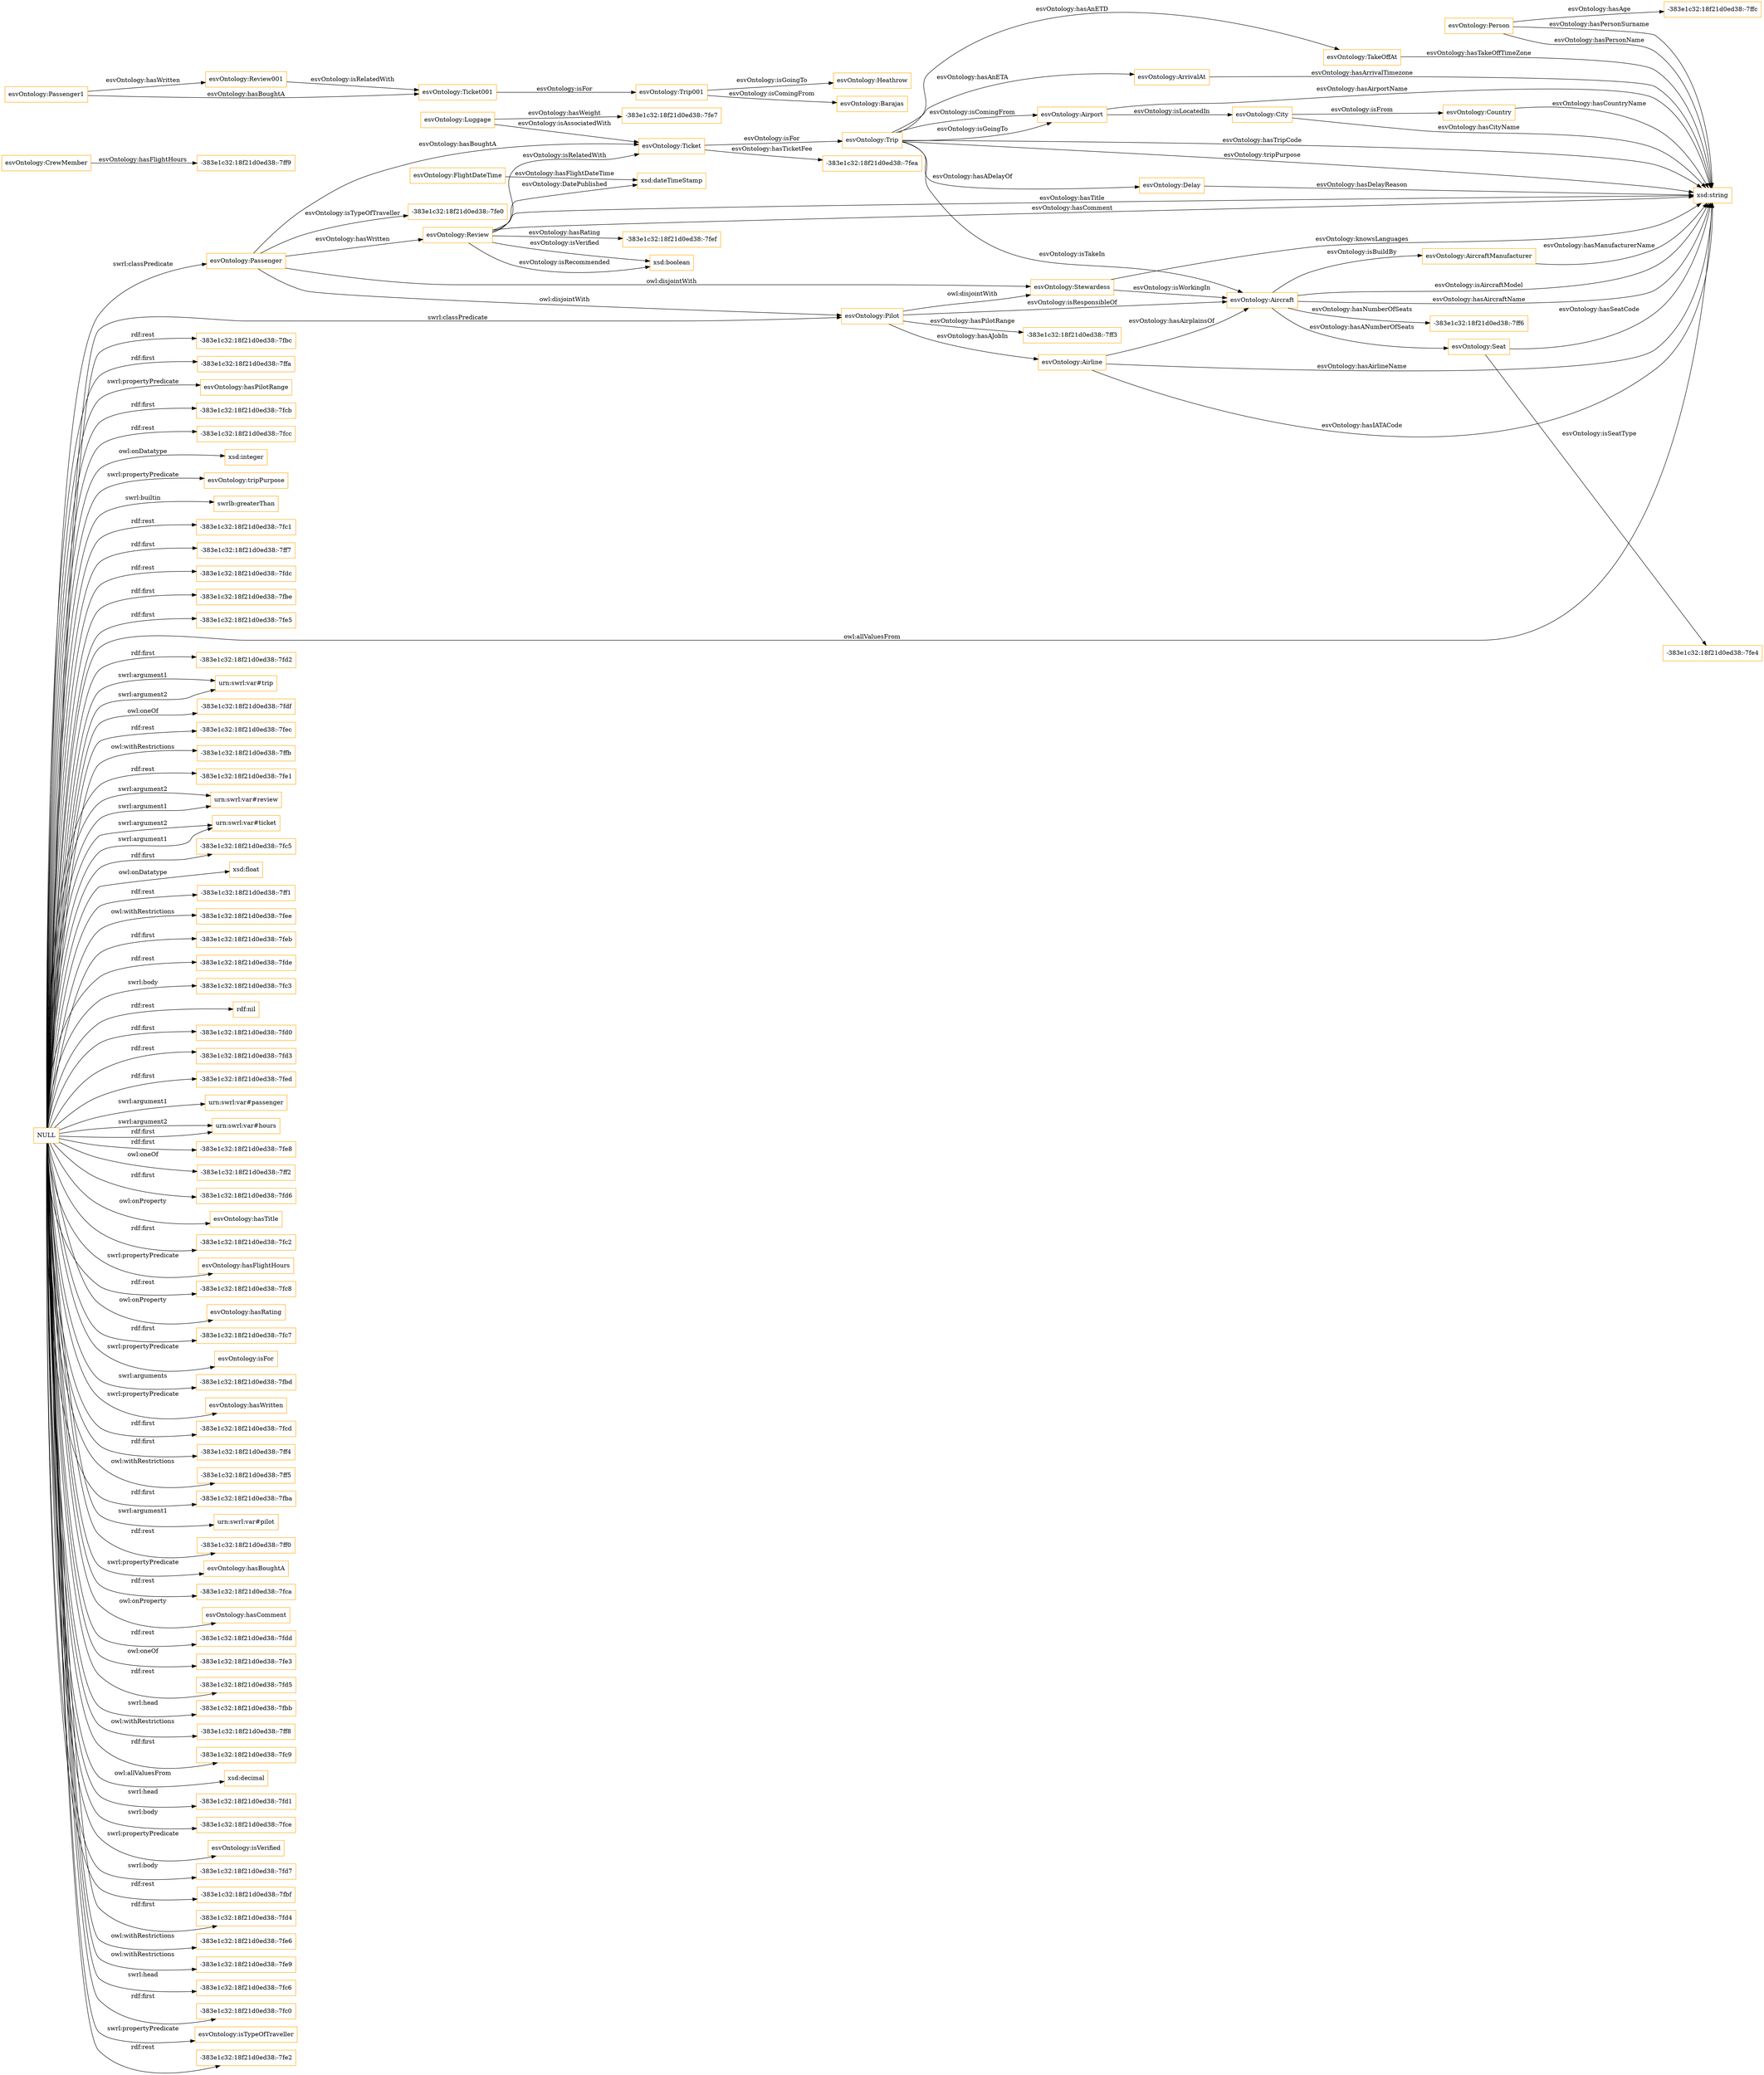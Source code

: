 digraph ar2dtool_diagram { 
rankdir=LR;
size="1501"
node [shape = rectangle, color="orange"]; "esvOntology:Delay" "esvOntology:FlightDateTime" "esvOntology:CrewMember" "esvOntology:City" "esvOntology:Person" "esvOntology:AircraftManufacturer" "esvOntology:Aircraft" "esvOntology:Review" "esvOntology:Trip" "esvOntology:Passenger" "esvOntology:Seat" "esvOntology:TakeOffAt" "esvOntology:Pilot" "esvOntology:Airline" "esvOntology:ArrivalAt" "esvOntology:Country" "esvOntology:Ticket" "esvOntology:Airport" "esvOntology:Luggage" "esvOntology:Stewardess" ; /*classes style*/
	"NULL" -> "-383e1c32:18f21d0ed38:-7fbc" [ label = "rdf:rest" ];
	"NULL" -> "-383e1c32:18f21d0ed38:-7ffa" [ label = "rdf:first" ];
	"NULL" -> "esvOntology:hasPilotRange" [ label = "swrl:propertyPredicate" ];
	"NULL" -> "-383e1c32:18f21d0ed38:-7fcb" [ label = "rdf:first" ];
	"NULL" -> "-383e1c32:18f21d0ed38:-7fcc" [ label = "rdf:rest" ];
	"NULL" -> "xsd:integer" [ label = "owl:onDatatype" ];
	"NULL" -> "esvOntology:tripPurpose" [ label = "swrl:propertyPredicate" ];
	"NULL" -> "swrlb:greaterThan" [ label = "swrl:builtin" ];
	"NULL" -> "-383e1c32:18f21d0ed38:-7fc1" [ label = "rdf:rest" ];
	"NULL" -> "-383e1c32:18f21d0ed38:-7ff7" [ label = "rdf:first" ];
	"NULL" -> "-383e1c32:18f21d0ed38:-7fdc" [ label = "rdf:rest" ];
	"NULL" -> "-383e1c32:18f21d0ed38:-7fbe" [ label = "rdf:first" ];
	"NULL" -> "-383e1c32:18f21d0ed38:-7fe5" [ label = "rdf:first" ];
	"NULL" -> "xsd:string" [ label = "owl:allValuesFrom" ];
	"NULL" -> "-383e1c32:18f21d0ed38:-7fd2" [ label = "rdf:first" ];
	"NULL" -> "urn:swrl:var#trip" [ label = "swrl:argument2" ];
	"NULL" -> "-383e1c32:18f21d0ed38:-7fdf" [ label = "owl:oneOf" ];
	"NULL" -> "-383e1c32:18f21d0ed38:-7fec" [ label = "rdf:rest" ];
	"NULL" -> "-383e1c32:18f21d0ed38:-7ffb" [ label = "owl:withRestrictions" ];
	"NULL" -> "-383e1c32:18f21d0ed38:-7fe1" [ label = "rdf:rest" ];
	"NULL" -> "esvOntology:Passenger" [ label = "swrl:classPredicate" ];
	"NULL" -> "urn:swrl:var#review" [ label = "swrl:argument1" ];
	"NULL" -> "urn:swrl:var#ticket" [ label = "swrl:argument1" ];
	"NULL" -> "urn:swrl:var#ticket" [ label = "swrl:argument2" ];
	"NULL" -> "-383e1c32:18f21d0ed38:-7fc5" [ label = "rdf:first" ];
	"NULL" -> "xsd:float" [ label = "owl:onDatatype" ];
	"NULL" -> "-383e1c32:18f21d0ed38:-7ff1" [ label = "rdf:rest" ];
	"NULL" -> "-383e1c32:18f21d0ed38:-7fee" [ label = "owl:withRestrictions" ];
	"NULL" -> "-383e1c32:18f21d0ed38:-7feb" [ label = "rdf:first" ];
	"NULL" -> "-383e1c32:18f21d0ed38:-7fde" [ label = "rdf:rest" ];
	"NULL" -> "-383e1c32:18f21d0ed38:-7fc3" [ label = "swrl:body" ];
	"NULL" -> "rdf:nil" [ label = "rdf:rest" ];
	"NULL" -> "-383e1c32:18f21d0ed38:-7fd0" [ label = "rdf:first" ];
	"NULL" -> "-383e1c32:18f21d0ed38:-7fd3" [ label = "rdf:rest" ];
	"NULL" -> "-383e1c32:18f21d0ed38:-7fed" [ label = "rdf:first" ];
	"NULL" -> "urn:swrl:var#passenger" [ label = "swrl:argument1" ];
	"NULL" -> "urn:swrl:var#trip" [ label = "swrl:argument1" ];
	"NULL" -> "urn:swrl:var#hours" [ label = "rdf:first" ];
	"NULL" -> "-383e1c32:18f21d0ed38:-7fe8" [ label = "rdf:first" ];
	"NULL" -> "-383e1c32:18f21d0ed38:-7ff2" [ label = "owl:oneOf" ];
	"NULL" -> "-383e1c32:18f21d0ed38:-7fd6" [ label = "rdf:first" ];
	"NULL" -> "esvOntology:hasTitle" [ label = "owl:onProperty" ];
	"NULL" -> "urn:swrl:var#hours" [ label = "swrl:argument2" ];
	"NULL" -> "-383e1c32:18f21d0ed38:-7fc2" [ label = "rdf:first" ];
	"NULL" -> "esvOntology:hasFlightHours" [ label = "swrl:propertyPredicate" ];
	"NULL" -> "-383e1c32:18f21d0ed38:-7fc8" [ label = "rdf:rest" ];
	"NULL" -> "esvOntology:hasRating" [ label = "owl:onProperty" ];
	"NULL" -> "-383e1c32:18f21d0ed38:-7fc7" [ label = "rdf:first" ];
	"NULL" -> "esvOntology:isFor" [ label = "swrl:propertyPredicate" ];
	"NULL" -> "-383e1c32:18f21d0ed38:-7fbd" [ label = "swrl:arguments" ];
	"NULL" -> "esvOntology:hasWritten" [ label = "swrl:propertyPredicate" ];
	"NULL" -> "-383e1c32:18f21d0ed38:-7fcd" [ label = "rdf:first" ];
	"NULL" -> "-383e1c32:18f21d0ed38:-7ff4" [ label = "rdf:first" ];
	"NULL" -> "-383e1c32:18f21d0ed38:-7ff5" [ label = "owl:withRestrictions" ];
	"NULL" -> "-383e1c32:18f21d0ed38:-7fba" [ label = "rdf:first" ];
	"NULL" -> "urn:swrl:var#pilot" [ label = "swrl:argument1" ];
	"NULL" -> "-383e1c32:18f21d0ed38:-7ff0" [ label = "rdf:rest" ];
	"NULL" -> "esvOntology:hasBoughtA" [ label = "swrl:propertyPredicate" ];
	"NULL" -> "-383e1c32:18f21d0ed38:-7fca" [ label = "rdf:rest" ];
	"NULL" -> "esvOntology:hasComment" [ label = "owl:onProperty" ];
	"NULL" -> "-383e1c32:18f21d0ed38:-7fdd" [ label = "rdf:rest" ];
	"NULL" -> "urn:swrl:var#review" [ label = "swrl:argument2" ];
	"NULL" -> "-383e1c32:18f21d0ed38:-7fe3" [ label = "owl:oneOf" ];
	"NULL" -> "-383e1c32:18f21d0ed38:-7fd5" [ label = "rdf:rest" ];
	"NULL" -> "-383e1c32:18f21d0ed38:-7fbb" [ label = "swrl:head" ];
	"NULL" -> "-383e1c32:18f21d0ed38:-7ff8" [ label = "owl:withRestrictions" ];
	"NULL" -> "-383e1c32:18f21d0ed38:-7fc9" [ label = "rdf:first" ];
	"NULL" -> "xsd:decimal" [ label = "owl:allValuesFrom" ];
	"NULL" -> "-383e1c32:18f21d0ed38:-7fd1" [ label = "swrl:head" ];
	"NULL" -> "-383e1c32:18f21d0ed38:-7fce" [ label = "swrl:body" ];
	"NULL" -> "esvOntology:Pilot" [ label = "swrl:classPredicate" ];
	"NULL" -> "esvOntology:isVerified" [ label = "swrl:propertyPredicate" ];
	"NULL" -> "-383e1c32:18f21d0ed38:-7fd7" [ label = "swrl:body" ];
	"NULL" -> "-383e1c32:18f21d0ed38:-7fbf" [ label = "rdf:rest" ];
	"NULL" -> "-383e1c32:18f21d0ed38:-7fd4" [ label = "rdf:first" ];
	"NULL" -> "-383e1c32:18f21d0ed38:-7fe6" [ label = "owl:withRestrictions" ];
	"NULL" -> "-383e1c32:18f21d0ed38:-7fe9" [ label = "owl:withRestrictions" ];
	"NULL" -> "-383e1c32:18f21d0ed38:-7fc6" [ label = "swrl:head" ];
	"NULL" -> "-383e1c32:18f21d0ed38:-7fc0" [ label = "rdf:first" ];
	"NULL" -> "esvOntology:isTypeOfTraveller" [ label = "swrl:propertyPredicate" ];
	"NULL" -> "-383e1c32:18f21d0ed38:-7fe2" [ label = "rdf:rest" ];
	"esvOntology:Passenger1" -> "esvOntology:Review001" [ label = "esvOntology:hasWritten" ];
	"esvOntology:Passenger1" -> "esvOntology:Ticket001" [ label = "esvOntology:hasBoughtA" ];
	"esvOntology:Ticket001" -> "esvOntology:Trip001" [ label = "esvOntology:isFor" ];
	"esvOntology:Pilot" -> "esvOntology:Stewardess" [ label = "owl:disjointWith" ];
	"esvOntology:Passenger" -> "esvOntology:Stewardess" [ label = "owl:disjointWith" ];
	"esvOntology:Passenger" -> "esvOntology:Pilot" [ label = "owl:disjointWith" ];
	"esvOntology:Trip001" -> "esvOntology:Heathrow" [ label = "esvOntology:isGoingTo" ];
	"esvOntology:Trip001" -> "esvOntology:Barajas" [ label = "esvOntology:isComingFrom" ];
	"esvOntology:Review001" -> "esvOntology:Ticket001" [ label = "esvOntology:isRelatedWith" ];
	"esvOntology:Passenger" -> "esvOntology:Review" [ label = "esvOntology:hasWritten" ];
	"esvOntology:Passenger" -> "esvOntology:Ticket" [ label = "esvOntology:hasBoughtA" ];
	"esvOntology:Review" -> "xsd:dateTimeStamp" [ label = "esvOntology:DatePublished" ];
	"esvOntology:Airport" -> "xsd:string" [ label = "esvOntology:hasAirportName" ];
	"esvOntology:Aircraft" -> "-383e1c32:18f21d0ed38:-7ff6" [ label = "esvOntology:hasNumberOfSeats" ];
	"esvOntology:Airline" -> "xsd:string" [ label = "esvOntology:hasAirlineName" ];
	"esvOntology:Person" -> "xsd:string" [ label = "esvOntology:hasPersonSurname" ];
	"esvOntology:Trip" -> "esvOntology:Delay" [ label = "esvOntology:hasADelayOf" ];
	"esvOntology:Pilot" -> "-383e1c32:18f21d0ed38:-7ff3" [ label = "esvOntology:hasPilotRange" ];
	"esvOntology:Country" -> "xsd:string" [ label = "esvOntology:hasCountryName" ];
	"esvOntology:Ticket" -> "-383e1c32:18f21d0ed38:-7fea" [ label = "esvOntology:hasTicketFee" ];
	"esvOntology:Seat" -> "-383e1c32:18f21d0ed38:-7fe4" [ label = "esvOntology:isSeatType" ];
	"esvOntology:Review" -> "esvOntology:Ticket" [ label = "esvOntology:isRelatedWith" ];
	"esvOntology:Passenger" -> "-383e1c32:18f21d0ed38:-7fe0" [ label = "esvOntology:isTypeOfTraveller" ];
	"esvOntology:FlightDateTime" -> "xsd:dateTimeStamp" [ label = "esvOntology:hasFlightDateTime" ];
	"esvOntology:Trip" -> "xsd:string" [ label = "esvOntology:hasTripCode" ];
	"esvOntology:Person" -> "xsd:string" [ label = "esvOntology:hasPersonName" ];
	"esvOntology:Delay" -> "xsd:string" [ label = "esvOntology:hasDelayReason" ];
	"esvOntology:Aircraft" -> "xsd:string" [ label = "esvOntology:isAircraftModel" ];
	"esvOntology:Airline" -> "xsd:string" [ label = "esvOntology:hasIATACode" ];
	"esvOntology:ArrivalAt" -> "xsd:string" [ label = "esvOntology:hasArrivalTimezone" ];
	"esvOntology:Pilot" -> "esvOntology:Aircraft" [ label = "esvOntology:isResponsibleOf" ];
	"esvOntology:Pilot" -> "esvOntology:Airline" [ label = "esvOntology:hasAJobIn" ];
	"esvOntology:Trip" -> "esvOntology:Airport" [ label = "esvOntology:isComingFrom" ];
	"esvOntology:Review" -> "-383e1c32:18f21d0ed38:-7fef" [ label = "esvOntology:hasRating" ];
	"esvOntology:Luggage" -> "esvOntology:Ticket" [ label = "esvOntology:isAssociatedWith" ];
	"esvOntology:Aircraft" -> "esvOntology:Seat" [ label = "esvOntology:hasANumberOfSeats" ];
	"esvOntology:Aircraft" -> "xsd:string" [ label = "esvOntology:hasAircraftName" ];
	"esvOntology:Stewardess" -> "esvOntology:Aircraft" [ label = "esvOntology:isWorkingIn" ];
	"esvOntology:Airport" -> "esvOntology:City" [ label = "esvOntology:isLocatedIn" ];
	"esvOntology:City" -> "xsd:string" [ label = "esvOntology:hasCityName" ];
	"esvOntology:Luggage" -> "-383e1c32:18f21d0ed38:-7fe7" [ label = "esvOntology:hasWeight" ];
	"esvOntology:Airline" -> "esvOntology:Aircraft" [ label = "esvOntology:hasAirplainsOf" ];
	"esvOntology:Review" -> "xsd:string" [ label = "esvOntology:hasTitle" ];
	"esvOntology:Review" -> "xsd:string" [ label = "esvOntology:hasComment" ];
	"esvOntology:Review" -> "xsd:boolean" [ label = "esvOntology:isVerified" ];
	"esvOntology:Ticket" -> "esvOntology:Trip" [ label = "esvOntology:isFor" ];
	"esvOntology:Trip" -> "esvOntology:TakeOffAt" [ label = "esvOntology:hasAnETD" ];
	"esvOntology:Trip" -> "esvOntology:ArrivalAt" [ label = "esvOntology:hasAnETA" ];
	"esvOntology:Trip" -> "esvOntology:Airport" [ label = "esvOntology:isGoingTo" ];
	"esvOntology:Trip" -> "esvOntology:Aircraft" [ label = "esvOntology:isTakeIn" ];
	"esvOntology:Review" -> "xsd:boolean" [ label = "esvOntology:isRecommended" ];
	"esvOntology:Stewardess" -> "xsd:string" [ label = "esvOntology:knowsLanguages" ];
	"esvOntology:Trip" -> "xsd:string" [ label = "esvOntology:tripPurpose" ];
	"esvOntology:Person" -> "-383e1c32:18f21d0ed38:-7ffc" [ label = "esvOntology:hasAge" ];
	"esvOntology:Aircraft" -> "esvOntology:AircraftManufacturer" [ label = "esvOntology:isBuildBy" ];
	"esvOntology:TakeOffAt" -> "xsd:string" [ label = "esvOntology:hasTakeOffTimeZone" ];
	"esvOntology:AircraftManufacturer" -> "xsd:string" [ label = "esvOntology:hasManufacturerName" ];
	"esvOntology:City" -> "esvOntology:Country" [ label = "esvOntology:isFrom" ];
	"esvOntology:Seat" -> "xsd:string" [ label = "esvOntology:hasSeatCode" ];
	"esvOntology:CrewMember" -> "-383e1c32:18f21d0ed38:-7ff9" [ label = "esvOntology:hasFlightHours" ];

}
